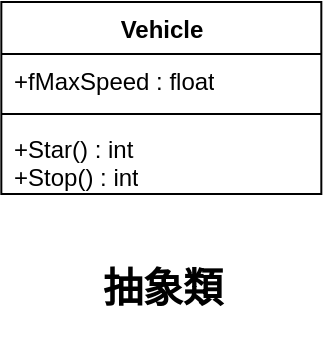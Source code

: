 <mxfile version="22.0.8" type="device">
  <diagram name="第 1 页" id="Mm0hC2-zrbVgDmfwnK1h">
    <mxGraphModel dx="417" dy="466" grid="0" gridSize="10" guides="1" tooltips="1" connect="1" arrows="1" fold="1" page="1" pageScale="1" pageWidth="827" pageHeight="1169" math="0" shadow="0">
      <root>
        <mxCell id="0" />
        <mxCell id="1" parent="0" />
        <mxCell id="ShYI62LvTFpCGQDaWH5T-917" value="Vehicle" style="swimlane;fontStyle=1;align=center;verticalAlign=top;childLayout=stackLayout;horizontal=1;startSize=26;horizontalStack=0;resizeParent=1;resizeParentMax=0;resizeLast=0;collapsible=1;marginBottom=0;whiteSpace=wrap;html=1;" vertex="1" parent="1">
          <mxGeometry x="674.667" y="376" width="160" height="96" as="geometry" />
        </mxCell>
        <mxCell id="ShYI62LvTFpCGQDaWH5T-918" value="+fMaxSpeed : float" style="text;strokeColor=none;fillColor=none;align=left;verticalAlign=top;spacingLeft=4;spacingRight=4;overflow=hidden;rotatable=0;points=[[0,0.5],[1,0.5]];portConstraint=eastwest;whiteSpace=wrap;html=1;" vertex="1" parent="ShYI62LvTFpCGQDaWH5T-917">
          <mxGeometry y="26" width="160" height="26" as="geometry" />
        </mxCell>
        <mxCell id="ShYI62LvTFpCGQDaWH5T-919" value="" style="line;strokeWidth=1;fillColor=none;align=left;verticalAlign=middle;spacingTop=-1;spacingLeft=3;spacingRight=3;rotatable=0;labelPosition=right;points=[];portConstraint=eastwest;strokeColor=inherit;" vertex="1" parent="ShYI62LvTFpCGQDaWH5T-917">
          <mxGeometry y="52" width="160" height="8" as="geometry" />
        </mxCell>
        <mxCell id="ShYI62LvTFpCGQDaWH5T-920" value="+Star() : int&lt;br&gt;+Stop() : int" style="text;strokeColor=none;fillColor=none;align=left;verticalAlign=top;spacingLeft=4;spacingRight=4;overflow=hidden;rotatable=0;points=[[0,0.5],[1,0.5]];portConstraint=eastwest;whiteSpace=wrap;html=1;" vertex="1" parent="ShYI62LvTFpCGQDaWH5T-917">
          <mxGeometry y="60" width="160" height="36" as="geometry" />
        </mxCell>
        <mxCell id="ShYI62LvTFpCGQDaWH5T-921" value="&lt;span style=&quot;font-size: 20px;&quot;&gt;抽象類&lt;br&gt;&lt;br&gt;&lt;/span&gt;" style="text;align=center;fontStyle=1;verticalAlign=middle;spacingLeft=3;spacingRight=3;strokeColor=none;rotatable=0;points=[[0,0.5],[1,0.5]];portConstraint=eastwest;html=1;" vertex="1" parent="1">
          <mxGeometry x="714.667" y="517" width="80" height="26" as="geometry" />
        </mxCell>
      </root>
    </mxGraphModel>
  </diagram>
</mxfile>
